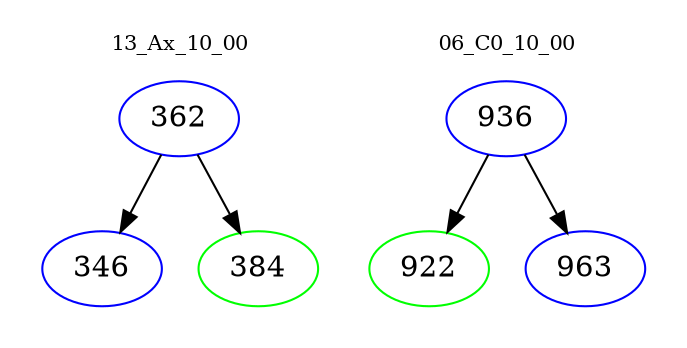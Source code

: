 digraph{
subgraph cluster_0 {
color = white
label = "13_Ax_10_00";
fontsize=10;
T0_362 [label="362", color="blue"]
T0_362 -> T0_346 [color="black"]
T0_346 [label="346", color="blue"]
T0_362 -> T0_384 [color="black"]
T0_384 [label="384", color="green"]
}
subgraph cluster_1 {
color = white
label = "06_C0_10_00";
fontsize=10;
T1_936 [label="936", color="blue"]
T1_936 -> T1_922 [color="black"]
T1_922 [label="922", color="green"]
T1_936 -> T1_963 [color="black"]
T1_963 [label="963", color="blue"]
}
}
